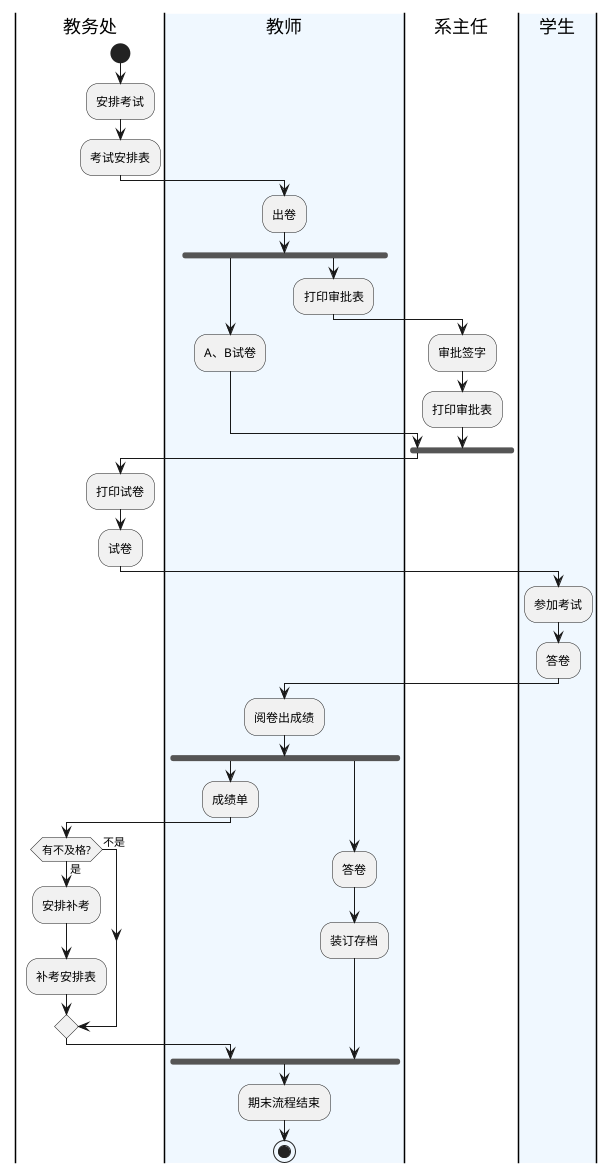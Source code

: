 @startuml

|教务处|
start
:安排考试;
:考试安排表;
|#AliceBlue|教师|
:出卷;
fork
    :A、B试卷;
fork again
    :打印审批表;
|系主任|
    :审批签字;
    :打印审批表;
end fork
|教务处|
:打印试卷;
:试卷;
|#AliceBlue|学生|
:参加考试;
:答卷;
|#AliceBlue|教师|
:阅卷出成绩;

fork
    :成绩单;
    |教务处|
   if (有不及格?) then (是)
  :安排补考;
:补考安排表;
else (不是)
endif
fork again
|#AliceBlue|教师|
:答卷;
:装订存档;
endfork
|#AliceBlue|教师|
:期末流程结束;
stop



@enduml